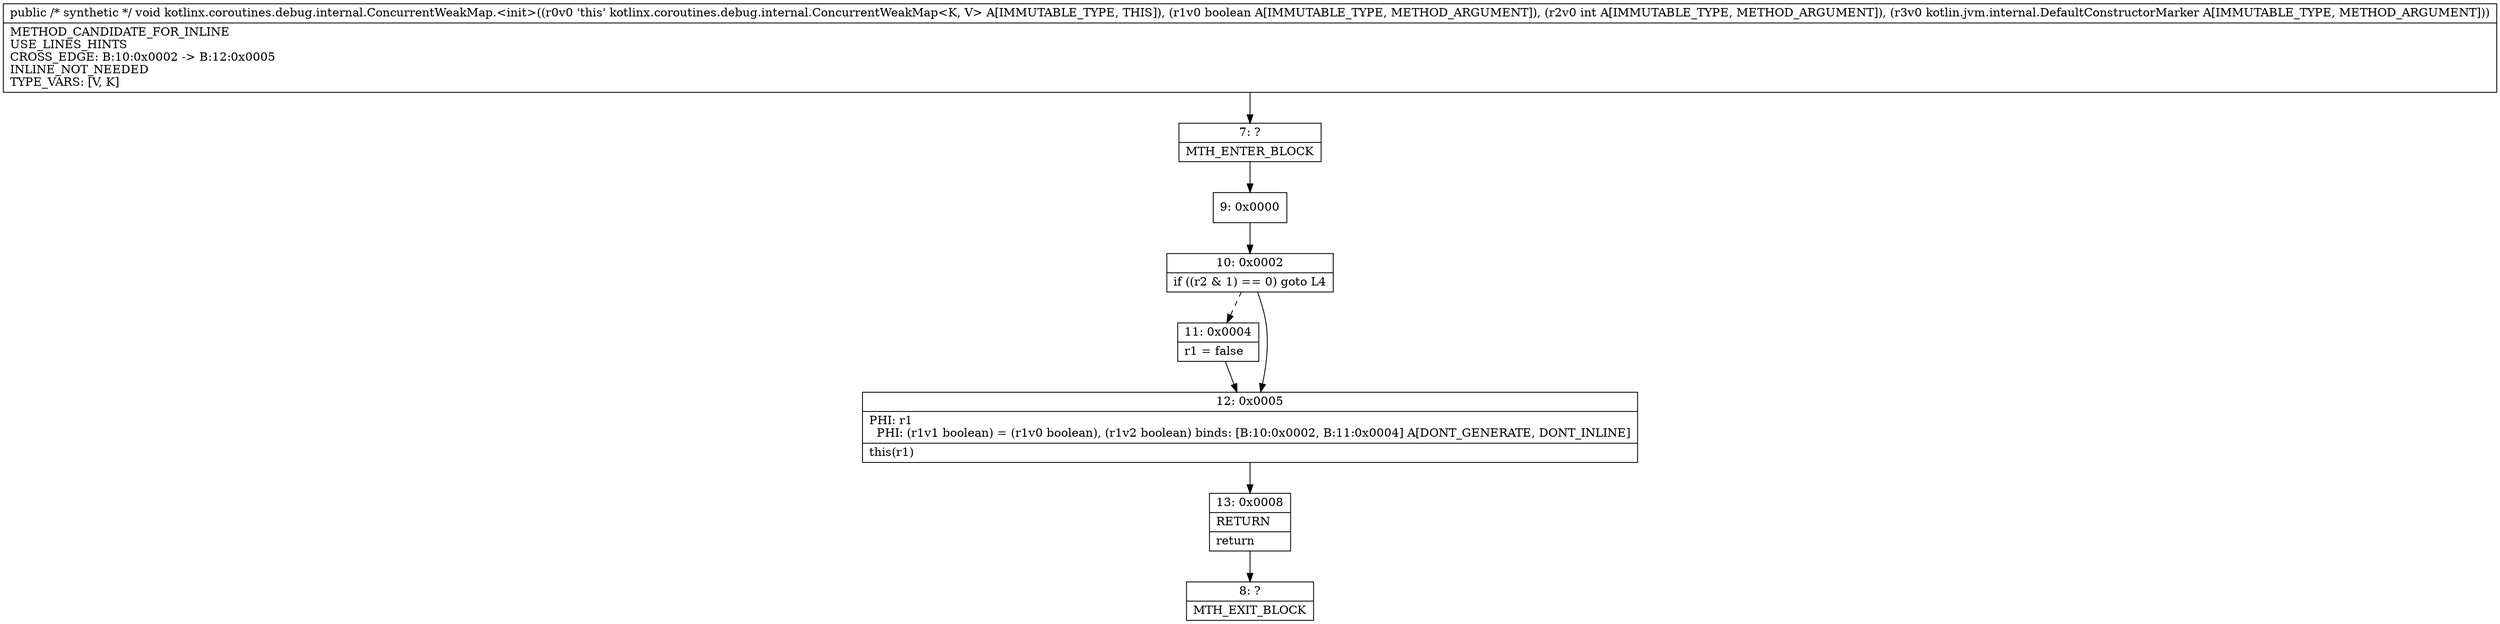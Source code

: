digraph "CFG forkotlinx.coroutines.debug.internal.ConcurrentWeakMap.\<init\>(ZILkotlin\/jvm\/internal\/DefaultConstructorMarker;)V" {
Node_7 [shape=record,label="{7\:\ ?|MTH_ENTER_BLOCK\l}"];
Node_9 [shape=record,label="{9\:\ 0x0000}"];
Node_10 [shape=record,label="{10\:\ 0x0002|if ((r2 & 1) == 0) goto L4\l}"];
Node_11 [shape=record,label="{11\:\ 0x0004|r1 = false\l}"];
Node_12 [shape=record,label="{12\:\ 0x0005|PHI: r1 \l  PHI: (r1v1 boolean) = (r1v0 boolean), (r1v2 boolean) binds: [B:10:0x0002, B:11:0x0004] A[DONT_GENERATE, DONT_INLINE]\l|this(r1)\l}"];
Node_13 [shape=record,label="{13\:\ 0x0008|RETURN\l|return\l}"];
Node_8 [shape=record,label="{8\:\ ?|MTH_EXIT_BLOCK\l}"];
MethodNode[shape=record,label="{public \/* synthetic *\/ void kotlinx.coroutines.debug.internal.ConcurrentWeakMap.\<init\>((r0v0 'this' kotlinx.coroutines.debug.internal.ConcurrentWeakMap\<K, V\> A[IMMUTABLE_TYPE, THIS]), (r1v0 boolean A[IMMUTABLE_TYPE, METHOD_ARGUMENT]), (r2v0 int A[IMMUTABLE_TYPE, METHOD_ARGUMENT]), (r3v0 kotlin.jvm.internal.DefaultConstructorMarker A[IMMUTABLE_TYPE, METHOD_ARGUMENT]))  | METHOD_CANDIDATE_FOR_INLINE\lUSE_LINES_HINTS\lCROSS_EDGE: B:10:0x0002 \-\> B:12:0x0005\lINLINE_NOT_NEEDED\lTYPE_VARS: [V, K]\l}"];
MethodNode -> Node_7;Node_7 -> Node_9;
Node_9 -> Node_10;
Node_10 -> Node_11[style=dashed];
Node_10 -> Node_12;
Node_11 -> Node_12;
Node_12 -> Node_13;
Node_13 -> Node_8;
}

